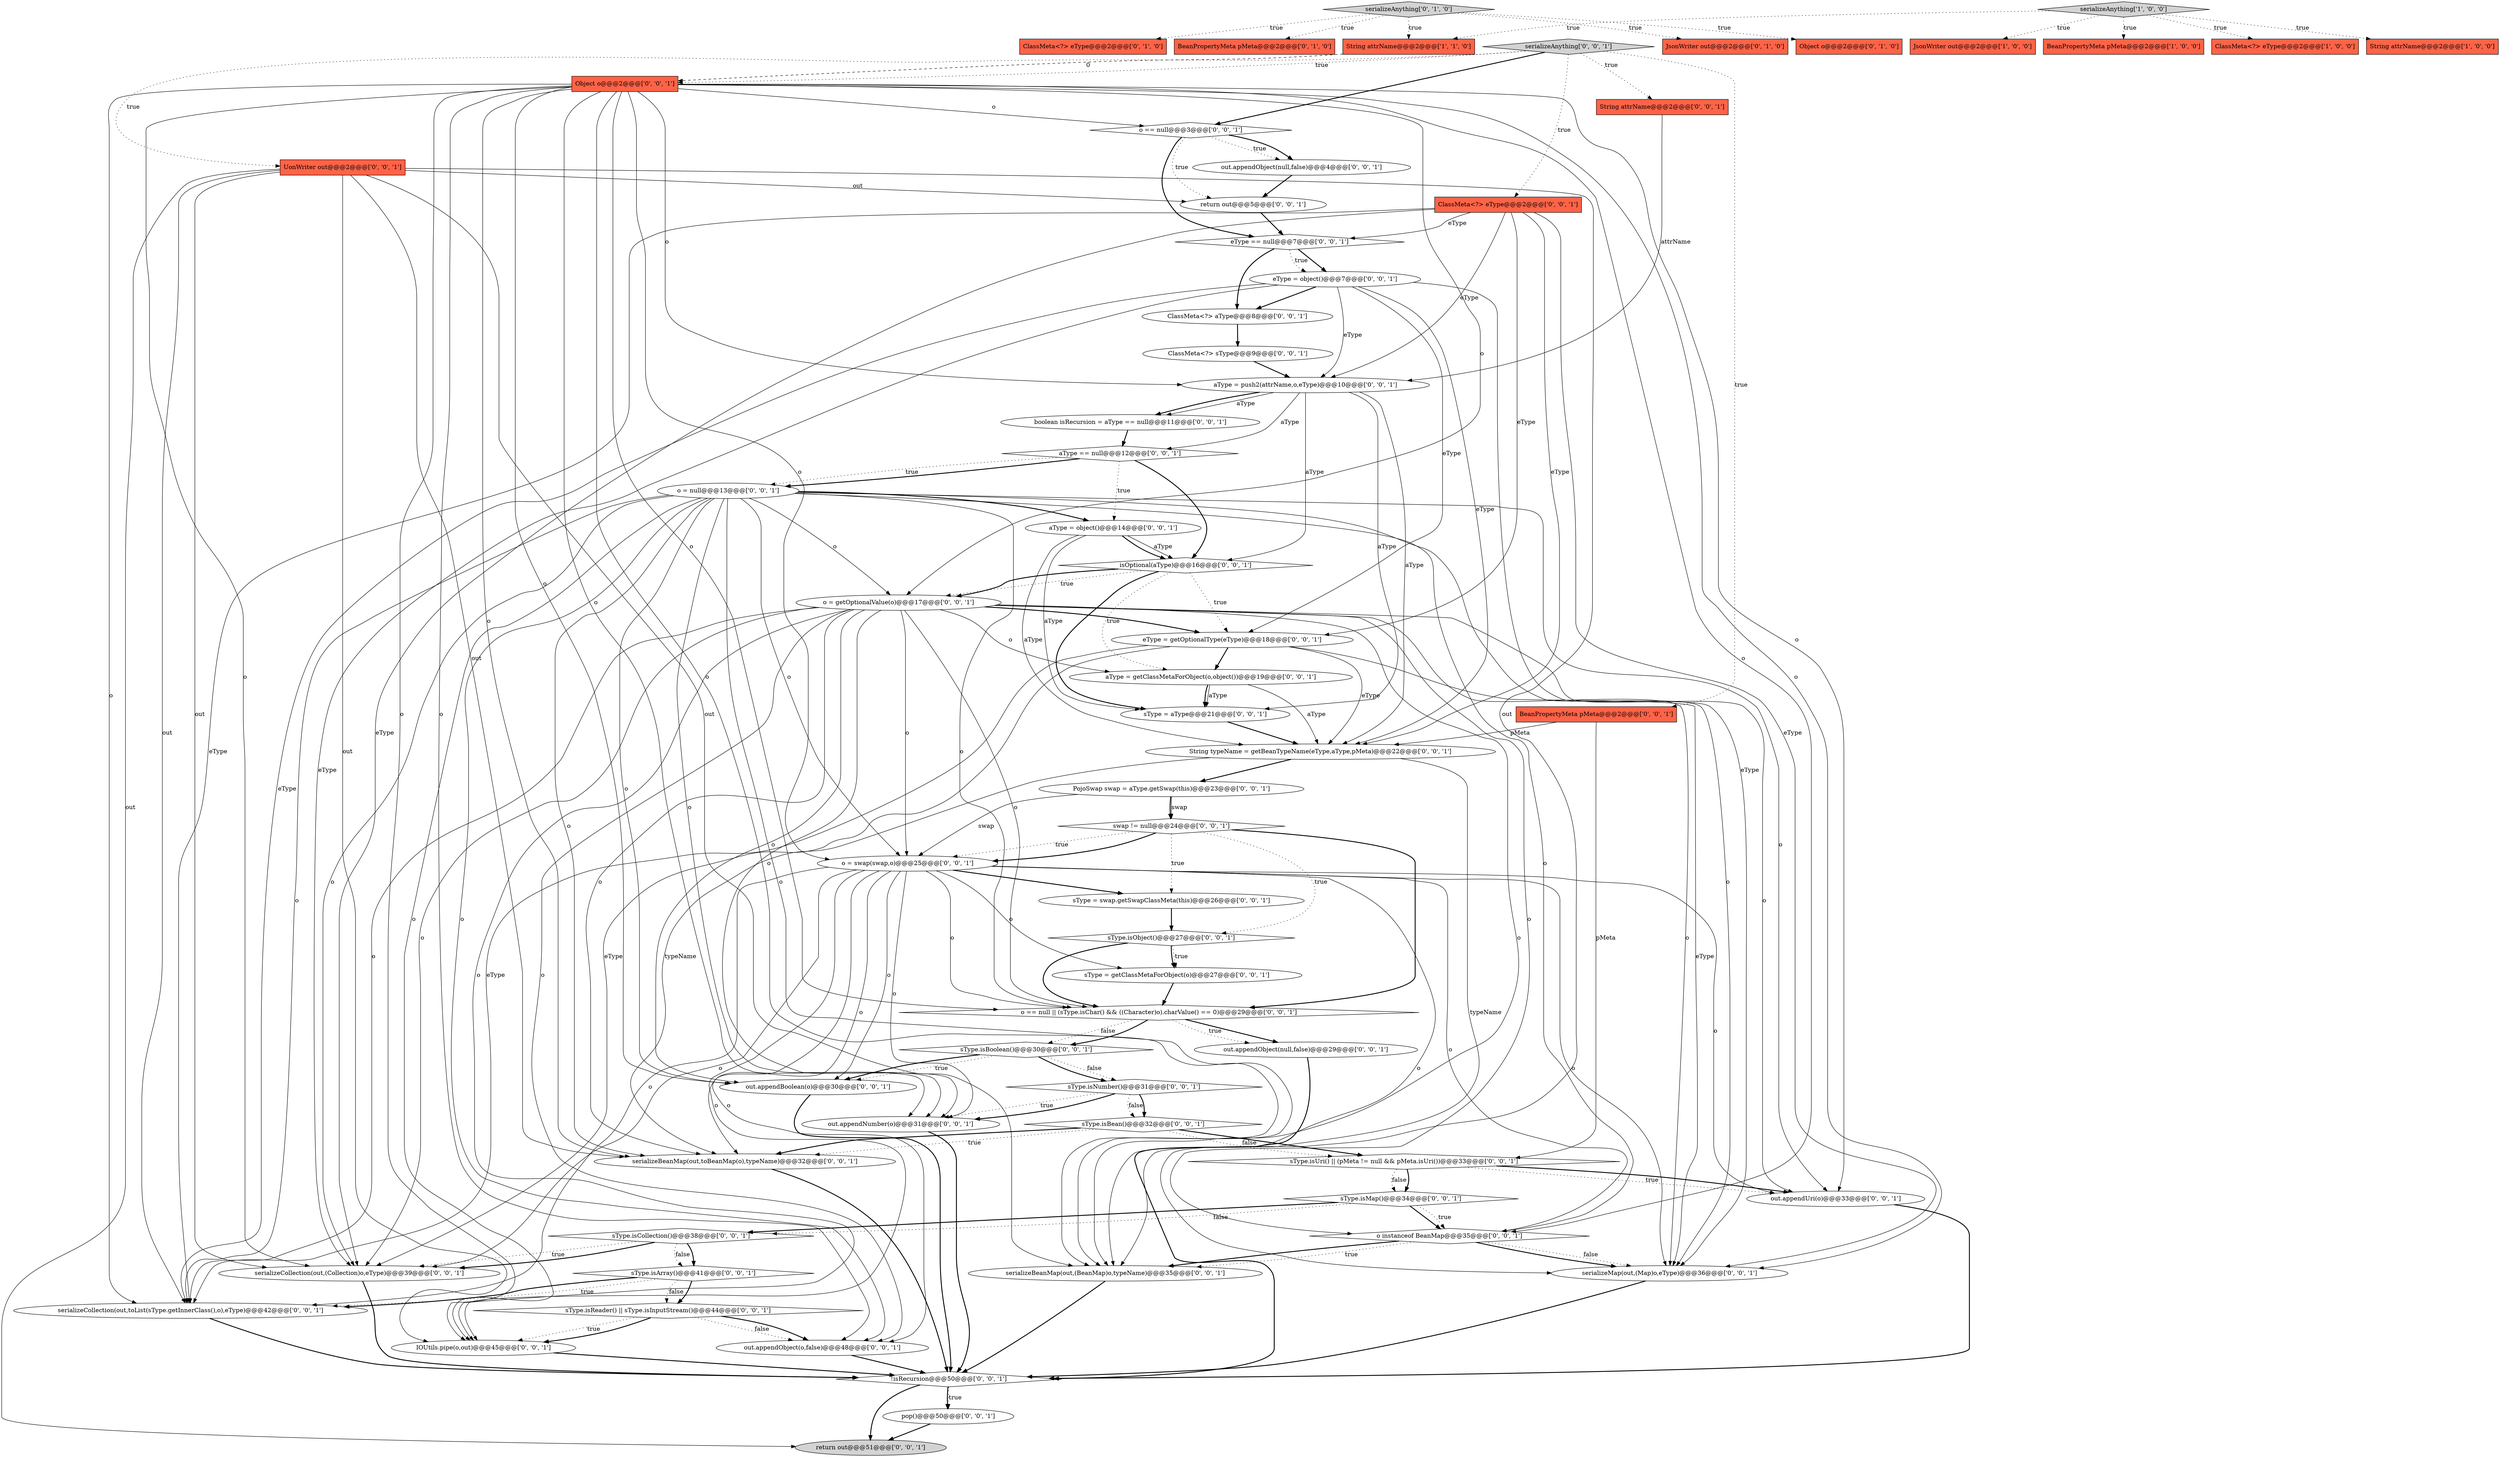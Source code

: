 digraph {
64 [style = filled, label = "sType.isMap()@@@34@@@['0', '0', '1']", fillcolor = white, shape = diamond image = "AAA0AAABBB3BBB"];
1 [style = filled, label = "JsonWriter out@@@2@@@['1', '0', '0']", fillcolor = tomato, shape = box image = "AAA0AAABBB1BBB"];
50 [style = filled, label = "sType = aType@@@21@@@['0', '0', '1']", fillcolor = white, shape = ellipse image = "AAA0AAABBB3BBB"];
10 [style = filled, label = "serializeAnything['0', '1', '0']", fillcolor = lightgray, shape = diamond image = "AAA0AAABBB2BBB"];
26 [style = filled, label = "out.appendUri(o)@@@33@@@['0', '0', '1']", fillcolor = white, shape = ellipse image = "AAA0AAABBB3BBB"];
51 [style = filled, label = "o == null@@@3@@@['0', '0', '1']", fillcolor = white, shape = diamond image = "AAA0AAABBB3BBB"];
42 [style = filled, label = "sType = getClassMetaForObject(o)@@@27@@@['0', '0', '1']", fillcolor = white, shape = ellipse image = "AAA0AAABBB3BBB"];
4 [style = filled, label = "BeanPropertyMeta pMeta@@@2@@@['1', '0', '0']", fillcolor = tomato, shape = box image = "AAA0AAABBB1BBB"];
37 [style = filled, label = "sType = swap.getSwapClassMeta(this)@@@26@@@['0', '0', '1']", fillcolor = white, shape = ellipse image = "AAA0AAABBB3BBB"];
54 [style = filled, label = "out.appendObject(null,false)@@@4@@@['0', '0', '1']", fillcolor = white, shape = ellipse image = "AAA0AAABBB3BBB"];
41 [style = filled, label = "serializeCollection(out,toList(sType.getInnerClass(),o),eType)@@@42@@@['0', '0', '1']", fillcolor = white, shape = ellipse image = "AAA0AAABBB3BBB"];
5 [style = filled, label = "String attrName@@@2@@@['1', '1', '0']", fillcolor = tomato, shape = box image = "AAA0AAABBB1BBB"];
36 [style = filled, label = "sType.isBoolean()@@@30@@@['0', '0', '1']", fillcolor = white, shape = diamond image = "AAA0AAABBB3BBB"];
15 [style = filled, label = "isOptional(aType)@@@16@@@['0', '0', '1']", fillcolor = white, shape = diamond image = "AAA0AAABBB3BBB"];
60 [style = filled, label = "serializeCollection(out,(Collection)o,eType)@@@39@@@['0', '0', '1']", fillcolor = white, shape = ellipse image = "AAA0AAABBB3BBB"];
11 [style = filled, label = "aType = getClassMetaForObject(o,object())@@@19@@@['0', '0', '1']", fillcolor = white, shape = ellipse image = "AAA0AAABBB3BBB"];
22 [style = filled, label = "eType = object()@@@7@@@['0', '0', '1']", fillcolor = white, shape = ellipse image = "AAA0AAABBB3BBB"];
9 [style = filled, label = "BeanPropertyMeta pMeta@@@2@@@['0', '1', '0']", fillcolor = tomato, shape = box image = "AAA0AAABBB2BBB"];
30 [style = filled, label = "String typeName = getBeanTypeName(eType,aType,pMeta)@@@22@@@['0', '0', '1']", fillcolor = white, shape = ellipse image = "AAA0AAABBB3BBB"];
16 [style = filled, label = "String attrName@@@2@@@['0', '0', '1']", fillcolor = tomato, shape = box image = "AAA0AAABBB3BBB"];
43 [style = filled, label = "return out@@@5@@@['0', '0', '1']", fillcolor = white, shape = ellipse image = "AAA0AAABBB3BBB"];
47 [style = filled, label = "aType = object()@@@14@@@['0', '0', '1']", fillcolor = white, shape = ellipse image = "AAA0AAABBB3BBB"];
13 [style = filled, label = "sType.isReader() || sType.isInputStream()@@@44@@@['0', '0', '1']", fillcolor = white, shape = diamond image = "AAA0AAABBB3BBB"];
20 [style = filled, label = "ClassMeta<?> eType@@@2@@@['0', '0', '1']", fillcolor = tomato, shape = box image = "AAA0AAABBB3BBB"];
48 [style = filled, label = "o = swap(swap,o)@@@25@@@['0', '0', '1']", fillcolor = white, shape = ellipse image = "AAA0AAABBB3BBB"];
25 [style = filled, label = "eType = getOptionalType(eType)@@@18@@@['0', '0', '1']", fillcolor = white, shape = ellipse image = "AAA0AAABBB3BBB"];
7 [style = filled, label = "JsonWriter out@@@2@@@['0', '1', '0']", fillcolor = tomato, shape = box image = "AAA0AAABBB2BBB"];
17 [style = filled, label = "sType.isNumber()@@@31@@@['0', '0', '1']", fillcolor = white, shape = diamond image = "AAA0AAABBB3BBB"];
8 [style = filled, label = "Object o@@@2@@@['0', '1', '0']", fillcolor = tomato, shape = box image = "AAA0AAABBB2BBB"];
18 [style = filled, label = "aType = push2(attrName,o,eType)@@@10@@@['0', '0', '1']", fillcolor = white, shape = ellipse image = "AAA0AAABBB3BBB"];
61 [style = filled, label = "PojoSwap swap = aType.getSwap(this)@@@23@@@['0', '0', '1']", fillcolor = white, shape = ellipse image = "AAA0AAABBB3BBB"];
31 [style = filled, label = "o = null@@@13@@@['0', '0', '1']", fillcolor = white, shape = ellipse image = "AAA0AAABBB3BBB"];
14 [style = filled, label = "sType.isUri() || (pMeta != null && pMeta.isUri())@@@33@@@['0', '0', '1']", fillcolor = white, shape = diamond image = "AAA0AAABBB3BBB"];
44 [style = filled, label = "o instanceof BeanMap@@@35@@@['0', '0', '1']", fillcolor = white, shape = diamond image = "AAA0AAABBB3BBB"];
46 [style = filled, label = "swap != null@@@24@@@['0', '0', '1']", fillcolor = white, shape = diamond image = "AAA0AAABBB3BBB"];
6 [style = filled, label = "ClassMeta<?> eType@@@2@@@['0', '1', '0']", fillcolor = tomato, shape = box image = "AAA0AAABBB2BBB"];
38 [style = filled, label = "sType.isCollection()@@@38@@@['0', '0', '1']", fillcolor = white, shape = diamond image = "AAA0AAABBB3BBB"];
39 [style = filled, label = "o == null || (sType.isChar() && ((Character)o).charValue() == 0)@@@29@@@['0', '0', '1']", fillcolor = white, shape = diamond image = "AAA0AAABBB3BBB"];
49 [style = filled, label = "serializeBeanMap(out,toBeanMap(o),typeName)@@@32@@@['0', '0', '1']", fillcolor = white, shape = ellipse image = "AAA0AAABBB3BBB"];
52 [style = filled, label = "pop()@@@50@@@['0', '0', '1']", fillcolor = white, shape = ellipse image = "AAA0AAABBB3BBB"];
33 [style = filled, label = "out.appendBoolean(o)@@@30@@@['0', '0', '1']", fillcolor = white, shape = ellipse image = "AAA0AAABBB3BBB"];
12 [style = filled, label = "serializeBeanMap(out,(BeanMap)o,typeName)@@@35@@@['0', '0', '1']", fillcolor = white, shape = ellipse image = "AAA0AAABBB3BBB"];
34 [style = filled, label = "sType.isBean()@@@32@@@['0', '0', '1']", fillcolor = white, shape = diamond image = "AAA0AAABBB3BBB"];
62 [style = filled, label = "sType.isArray()@@@41@@@['0', '0', '1']", fillcolor = white, shape = diamond image = "AAA0AAABBB3BBB"];
23 [style = filled, label = "UonWriter out@@@2@@@['0', '0', '1']", fillcolor = tomato, shape = box image = "AAA0AAABBB3BBB"];
45 [style = filled, label = "ClassMeta<?> sType@@@9@@@['0', '0', '1']", fillcolor = white, shape = ellipse image = "AAA0AAABBB3BBB"];
57 [style = filled, label = "sType.isObject()@@@27@@@['0', '0', '1']", fillcolor = white, shape = diamond image = "AAA0AAABBB3BBB"];
63 [style = filled, label = "serializeAnything['0', '0', '1']", fillcolor = lightgray, shape = diamond image = "AAA0AAABBB3BBB"];
53 [style = filled, label = "Object o@@@2@@@['0', '0', '1']", fillcolor = tomato, shape = box image = "AAA0AAABBB3BBB"];
21 [style = filled, label = "BeanPropertyMeta pMeta@@@2@@@['0', '0', '1']", fillcolor = tomato, shape = box image = "AAA0AAABBB3BBB"];
2 [style = filled, label = "serializeAnything['1', '0', '0']", fillcolor = lightgray, shape = diamond image = "AAA0AAABBB1BBB"];
24 [style = filled, label = "!isRecursion@@@50@@@['0', '0', '1']", fillcolor = white, shape = diamond image = "AAA0AAABBB3BBB"];
58 [style = filled, label = "ClassMeta<?> aType@@@8@@@['0', '0', '1']", fillcolor = white, shape = ellipse image = "AAA0AAABBB3BBB"];
0 [style = filled, label = "ClassMeta<?> eType@@@2@@@['1', '0', '0']", fillcolor = tomato, shape = box image = "AAA0AAABBB1BBB"];
29 [style = filled, label = "aType == null@@@12@@@['0', '0', '1']", fillcolor = white, shape = diamond image = "AAA0AAABBB3BBB"];
56 [style = filled, label = "out.appendObject(o,false)@@@48@@@['0', '0', '1']", fillcolor = white, shape = ellipse image = "AAA0AAABBB3BBB"];
40 [style = filled, label = "eType == null@@@7@@@['0', '0', '1']", fillcolor = white, shape = diamond image = "AAA0AAABBB3BBB"];
55 [style = filled, label = "return out@@@51@@@['0', '0', '1']", fillcolor = lightgray, shape = ellipse image = "AAA0AAABBB3BBB"];
35 [style = filled, label = "serializeMap(out,(Map)o,eType)@@@36@@@['0', '0', '1']", fillcolor = white, shape = ellipse image = "AAA0AAABBB3BBB"];
3 [style = filled, label = "String attrName@@@2@@@['1', '0', '0']", fillcolor = tomato, shape = box image = "AAA0AAABBB1BBB"];
59 [style = filled, label = "o = getOptionalValue(o)@@@17@@@['0', '0', '1']", fillcolor = white, shape = ellipse image = "AAA0AAABBB3BBB"];
27 [style = filled, label = "IOUtils.pipe(o,out)@@@45@@@['0', '0', '1']", fillcolor = white, shape = ellipse image = "AAA0AAABBB3BBB"];
28 [style = filled, label = "boolean isRecursion = aType == null@@@11@@@['0', '0', '1']", fillcolor = white, shape = ellipse image = "AAA0AAABBB3BBB"];
32 [style = filled, label = "out.appendObject(null,false)@@@29@@@['0', '0', '1']", fillcolor = white, shape = ellipse image = "AAA0AAABBB3BBB"];
19 [style = filled, label = "out.appendNumber(o)@@@31@@@['0', '0', '1']", fillcolor = white, shape = ellipse image = "AAA0AAABBB3BBB"];
10->8 [style = dotted, label="true"];
29->15 [style = bold, label=""];
62->13 [style = bold, label=""];
46->37 [style = dotted, label="true"];
13->27 [style = dotted, label="true"];
47->30 [style = solid, label="aType"];
23->27 [style = solid, label="out"];
62->13 [style = dotted, label="false"];
14->26 [style = dotted, label="true"];
44->35 [style = bold, label=""];
59->49 [style = solid, label="o"];
31->49 [style = solid, label="o"];
48->42 [style = solid, label="o"];
22->60 [style = solid, label="eType"];
48->35 [style = solid, label="o"];
61->46 [style = bold, label=""];
52->55 [style = bold, label=""];
14->64 [style = bold, label=""];
46->48 [style = bold, label=""];
44->12 [style = dotted, label="true"];
36->33 [style = bold, label=""];
60->24 [style = bold, label=""];
61->48 [style = solid, label="swap"];
19->24 [style = bold, label=""];
43->40 [style = bold, label=""];
48->41 [style = solid, label="o"];
49->24 [style = bold, label=""];
48->26 [style = solid, label="o"];
59->48 [style = solid, label="o"];
31->56 [style = solid, label="o"];
23->49 [style = solid, label="out"];
57->39 [style = bold, label=""];
20->35 [style = solid, label="eType"];
46->48 [style = dotted, label="true"];
38->62 [style = bold, label=""];
23->55 [style = solid, label="out"];
22->35 [style = solid, label="eType"];
36->17 [style = dotted, label="false"];
40->22 [style = bold, label=""];
22->18 [style = solid, label="eType"];
40->58 [style = bold, label=""];
51->43 [style = dotted, label="true"];
36->17 [style = bold, label=""];
63->16 [style = dotted, label="true"];
51->54 [style = dotted, label="true"];
18->15 [style = solid, label="aType"];
2->3 [style = dotted, label="true"];
59->26 [style = solid, label="o"];
39->36 [style = dotted, label="false"];
64->38 [style = dotted, label="false"];
20->41 [style = solid, label="eType"];
10->6 [style = dotted, label="true"];
48->33 [style = solid, label="o"];
48->37 [style = bold, label=""];
2->0 [style = dotted, label="true"];
13->56 [style = dotted, label="false"];
23->60 [style = solid, label="out"];
20->25 [style = solid, label="eType"];
63->51 [style = bold, label=""];
30->12 [style = solid, label="typeName"];
51->54 [style = bold, label=""];
31->12 [style = solid, label="o"];
24->55 [style = bold, label=""];
15->50 [style = bold, label=""];
50->30 [style = bold, label=""];
25->35 [style = solid, label="eType"];
21->30 [style = solid, label="pMeta"];
59->33 [style = solid, label="o"];
59->27 [style = solid, label="o"];
31->27 [style = solid, label="o"];
46->39 [style = bold, label=""];
26->24 [style = bold, label=""];
44->12 [style = bold, label=""];
18->28 [style = bold, label=""];
24->52 [style = dotted, label="true"];
17->34 [style = dotted, label="false"];
25->41 [style = solid, label="eType"];
25->30 [style = solid, label="eType"];
40->22 [style = dotted, label="true"];
20->18 [style = solid, label="eType"];
48->12 [style = solid, label="o"];
17->34 [style = bold, label=""];
22->25 [style = solid, label="eType"];
59->19 [style = solid, label="o"];
53->51 [style = solid, label="o"];
64->38 [style = bold, label=""];
25->60 [style = solid, label="eType"];
48->44 [style = solid, label="o"];
16->18 [style = solid, label="attrName"];
53->59 [style = solid, label="o"];
53->49 [style = solid, label="o"];
14->64 [style = dotted, label="false"];
53->12 [style = solid, label="o"];
53->33 [style = solid, label="o"];
31->47 [style = bold, label=""];
34->14 [style = bold, label=""];
15->59 [style = dotted, label="true"];
30->49 [style = solid, label="typeName"];
57->42 [style = dotted, label="true"];
18->50 [style = solid, label="aType"];
59->35 [style = solid, label="o"];
53->19 [style = solid, label="o"];
53->48 [style = solid, label="o"];
18->28 [style = solid, label="aType"];
53->60 [style = solid, label="o"];
48->39 [style = solid, label="o"];
28->29 [style = bold, label=""];
64->44 [style = bold, label=""];
63->23 [style = dotted, label="true"];
59->25 [style = bold, label=""];
21->14 [style = solid, label="pMeta"];
31->33 [style = solid, label="o"];
53->26 [style = solid, label="o"];
59->41 [style = solid, label="o"];
47->15 [style = solid, label="aType"];
54->43 [style = bold, label=""];
34->49 [style = bold, label=""];
53->27 [style = solid, label="o"];
42->39 [style = bold, label=""];
38->60 [style = dotted, label="true"];
56->24 [style = bold, label=""];
12->24 [style = bold, label=""];
31->48 [style = solid, label="o"];
48->49 [style = solid, label="o"];
63->21 [style = dotted, label="true"];
10->9 [style = dotted, label="true"];
20->30 [style = solid, label="eType"];
18->29 [style = solid, label="aType"];
53->39 [style = solid, label="o"];
35->24 [style = bold, label=""];
22->30 [style = solid, label="eType"];
31->26 [style = solid, label="o"];
51->40 [style = bold, label=""];
13->27 [style = bold, label=""];
62->41 [style = bold, label=""];
64->44 [style = dotted, label="true"];
22->58 [style = bold, label=""];
33->24 [style = bold, label=""];
23->43 [style = solid, label="out"];
39->32 [style = bold, label=""];
2->4 [style = dotted, label="true"];
31->44 [style = solid, label="o"];
17->19 [style = dotted, label="true"];
15->11 [style = dotted, label="true"];
53->44 [style = solid, label="o"];
11->50 [style = bold, label=""];
53->18 [style = solid, label="o"];
27->24 [style = bold, label=""];
59->44 [style = solid, label="o"];
31->59 [style = solid, label="o"];
62->41 [style = dotted, label="true"];
59->11 [style = solid, label="o"];
2->5 [style = dotted, label="true"];
15->25 [style = dotted, label="true"];
46->57 [style = dotted, label="true"];
22->41 [style = solid, label="eType"];
31->41 [style = solid, label="o"];
48->60 [style = solid, label="o"];
23->41 [style = solid, label="out"];
45->18 [style = bold, label=""];
36->33 [style = dotted, label="true"];
48->56 [style = solid, label="o"];
37->57 [style = bold, label=""];
57->42 [style = bold, label=""];
47->15 [style = bold, label=""];
53->35 [style = solid, label="o"];
31->35 [style = solid, label="o"];
30->61 [style = bold, label=""];
41->24 [style = bold, label=""];
44->35 [style = dotted, label="false"];
34->14 [style = dotted, label="false"];
48->27 [style = solid, label="o"];
63->53 [style = dotted, label="true"];
18->30 [style = solid, label="aType"];
29->31 [style = bold, label=""];
31->19 [style = solid, label="o"];
53->56 [style = solid, label="o"];
59->60 [style = solid, label="o"];
11->30 [style = solid, label="aType"];
23->12 [style = solid, label="out"];
38->60 [style = bold, label=""];
59->12 [style = solid, label="o"];
10->5 [style = dotted, label="true"];
47->50 [style = solid, label="aType"];
15->59 [style = bold, label=""];
63->20 [style = dotted, label="true"];
34->49 [style = dotted, label="true"];
17->19 [style = bold, label=""];
5->53 [style = dashed, label="0"];
38->62 [style = dotted, label="false"];
31->60 [style = solid, label="o"];
14->26 [style = bold, label=""];
13->56 [style = bold, label=""];
20->60 [style = solid, label="eType"];
61->46 [style = solid, label="swap"];
29->47 [style = dotted, label="true"];
39->32 [style = dotted, label="true"];
48->19 [style = solid, label="o"];
20->40 [style = solid, label="eType"];
2->1 [style = dotted, label="true"];
25->11 [style = bold, label=""];
59->39 [style = solid, label="o"];
58->45 [style = bold, label=""];
53->41 [style = solid, label="o"];
24->52 [style = bold, label=""];
59->56 [style = solid, label="o"];
11->50 [style = solid, label="aType"];
23->35 [style = solid, label="out"];
32->24 [style = bold, label=""];
39->36 [style = bold, label=""];
31->39 [style = solid, label="o"];
10->7 [style = dotted, label="true"];
29->31 [style = dotted, label="true"];
}
